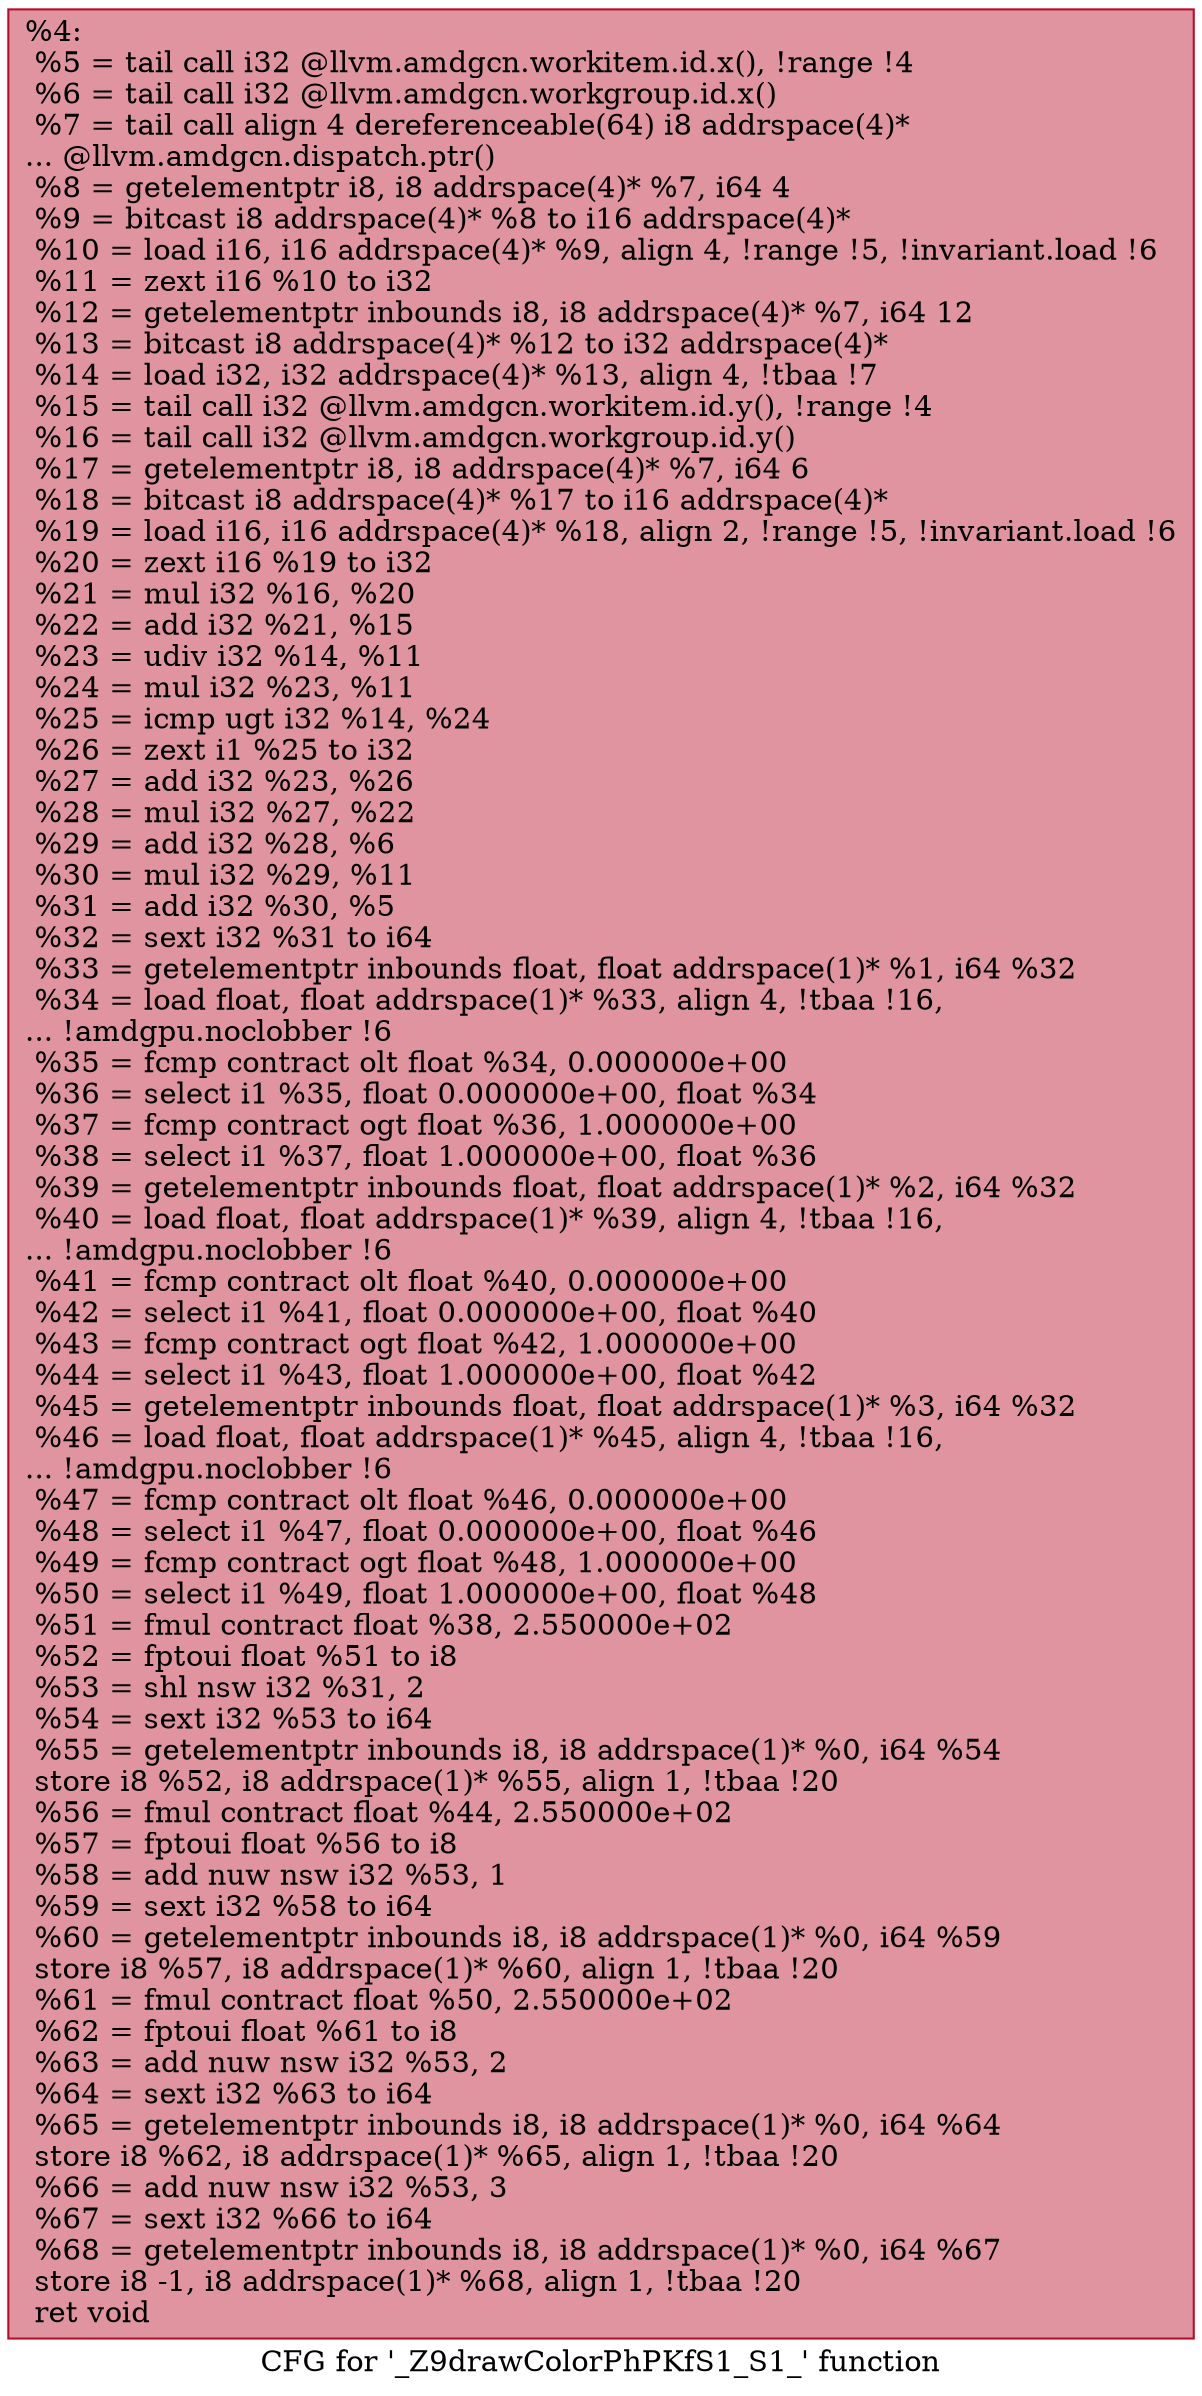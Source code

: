 digraph "CFG for '_Z9drawColorPhPKfS1_S1_' function" {
	label="CFG for '_Z9drawColorPhPKfS1_S1_' function";

	Node0x5f42c60 [shape=record,color="#b70d28ff", style=filled, fillcolor="#b70d2870",label="{%4:\l  %5 = tail call i32 @llvm.amdgcn.workitem.id.x(), !range !4\l  %6 = tail call i32 @llvm.amdgcn.workgroup.id.x()\l  %7 = tail call align 4 dereferenceable(64) i8 addrspace(4)*\l... @llvm.amdgcn.dispatch.ptr()\l  %8 = getelementptr i8, i8 addrspace(4)* %7, i64 4\l  %9 = bitcast i8 addrspace(4)* %8 to i16 addrspace(4)*\l  %10 = load i16, i16 addrspace(4)* %9, align 4, !range !5, !invariant.load !6\l  %11 = zext i16 %10 to i32\l  %12 = getelementptr inbounds i8, i8 addrspace(4)* %7, i64 12\l  %13 = bitcast i8 addrspace(4)* %12 to i32 addrspace(4)*\l  %14 = load i32, i32 addrspace(4)* %13, align 4, !tbaa !7\l  %15 = tail call i32 @llvm.amdgcn.workitem.id.y(), !range !4\l  %16 = tail call i32 @llvm.amdgcn.workgroup.id.y()\l  %17 = getelementptr i8, i8 addrspace(4)* %7, i64 6\l  %18 = bitcast i8 addrspace(4)* %17 to i16 addrspace(4)*\l  %19 = load i16, i16 addrspace(4)* %18, align 2, !range !5, !invariant.load !6\l  %20 = zext i16 %19 to i32\l  %21 = mul i32 %16, %20\l  %22 = add i32 %21, %15\l  %23 = udiv i32 %14, %11\l  %24 = mul i32 %23, %11\l  %25 = icmp ugt i32 %14, %24\l  %26 = zext i1 %25 to i32\l  %27 = add i32 %23, %26\l  %28 = mul i32 %27, %22\l  %29 = add i32 %28, %6\l  %30 = mul i32 %29, %11\l  %31 = add i32 %30, %5\l  %32 = sext i32 %31 to i64\l  %33 = getelementptr inbounds float, float addrspace(1)* %1, i64 %32\l  %34 = load float, float addrspace(1)* %33, align 4, !tbaa !16,\l... !amdgpu.noclobber !6\l  %35 = fcmp contract olt float %34, 0.000000e+00\l  %36 = select i1 %35, float 0.000000e+00, float %34\l  %37 = fcmp contract ogt float %36, 1.000000e+00\l  %38 = select i1 %37, float 1.000000e+00, float %36\l  %39 = getelementptr inbounds float, float addrspace(1)* %2, i64 %32\l  %40 = load float, float addrspace(1)* %39, align 4, !tbaa !16,\l... !amdgpu.noclobber !6\l  %41 = fcmp contract olt float %40, 0.000000e+00\l  %42 = select i1 %41, float 0.000000e+00, float %40\l  %43 = fcmp contract ogt float %42, 1.000000e+00\l  %44 = select i1 %43, float 1.000000e+00, float %42\l  %45 = getelementptr inbounds float, float addrspace(1)* %3, i64 %32\l  %46 = load float, float addrspace(1)* %45, align 4, !tbaa !16,\l... !amdgpu.noclobber !6\l  %47 = fcmp contract olt float %46, 0.000000e+00\l  %48 = select i1 %47, float 0.000000e+00, float %46\l  %49 = fcmp contract ogt float %48, 1.000000e+00\l  %50 = select i1 %49, float 1.000000e+00, float %48\l  %51 = fmul contract float %38, 2.550000e+02\l  %52 = fptoui float %51 to i8\l  %53 = shl nsw i32 %31, 2\l  %54 = sext i32 %53 to i64\l  %55 = getelementptr inbounds i8, i8 addrspace(1)* %0, i64 %54\l  store i8 %52, i8 addrspace(1)* %55, align 1, !tbaa !20\l  %56 = fmul contract float %44, 2.550000e+02\l  %57 = fptoui float %56 to i8\l  %58 = add nuw nsw i32 %53, 1\l  %59 = sext i32 %58 to i64\l  %60 = getelementptr inbounds i8, i8 addrspace(1)* %0, i64 %59\l  store i8 %57, i8 addrspace(1)* %60, align 1, !tbaa !20\l  %61 = fmul contract float %50, 2.550000e+02\l  %62 = fptoui float %61 to i8\l  %63 = add nuw nsw i32 %53, 2\l  %64 = sext i32 %63 to i64\l  %65 = getelementptr inbounds i8, i8 addrspace(1)* %0, i64 %64\l  store i8 %62, i8 addrspace(1)* %65, align 1, !tbaa !20\l  %66 = add nuw nsw i32 %53, 3\l  %67 = sext i32 %66 to i64\l  %68 = getelementptr inbounds i8, i8 addrspace(1)* %0, i64 %67\l  store i8 -1, i8 addrspace(1)* %68, align 1, !tbaa !20\l  ret void\l}"];
}
